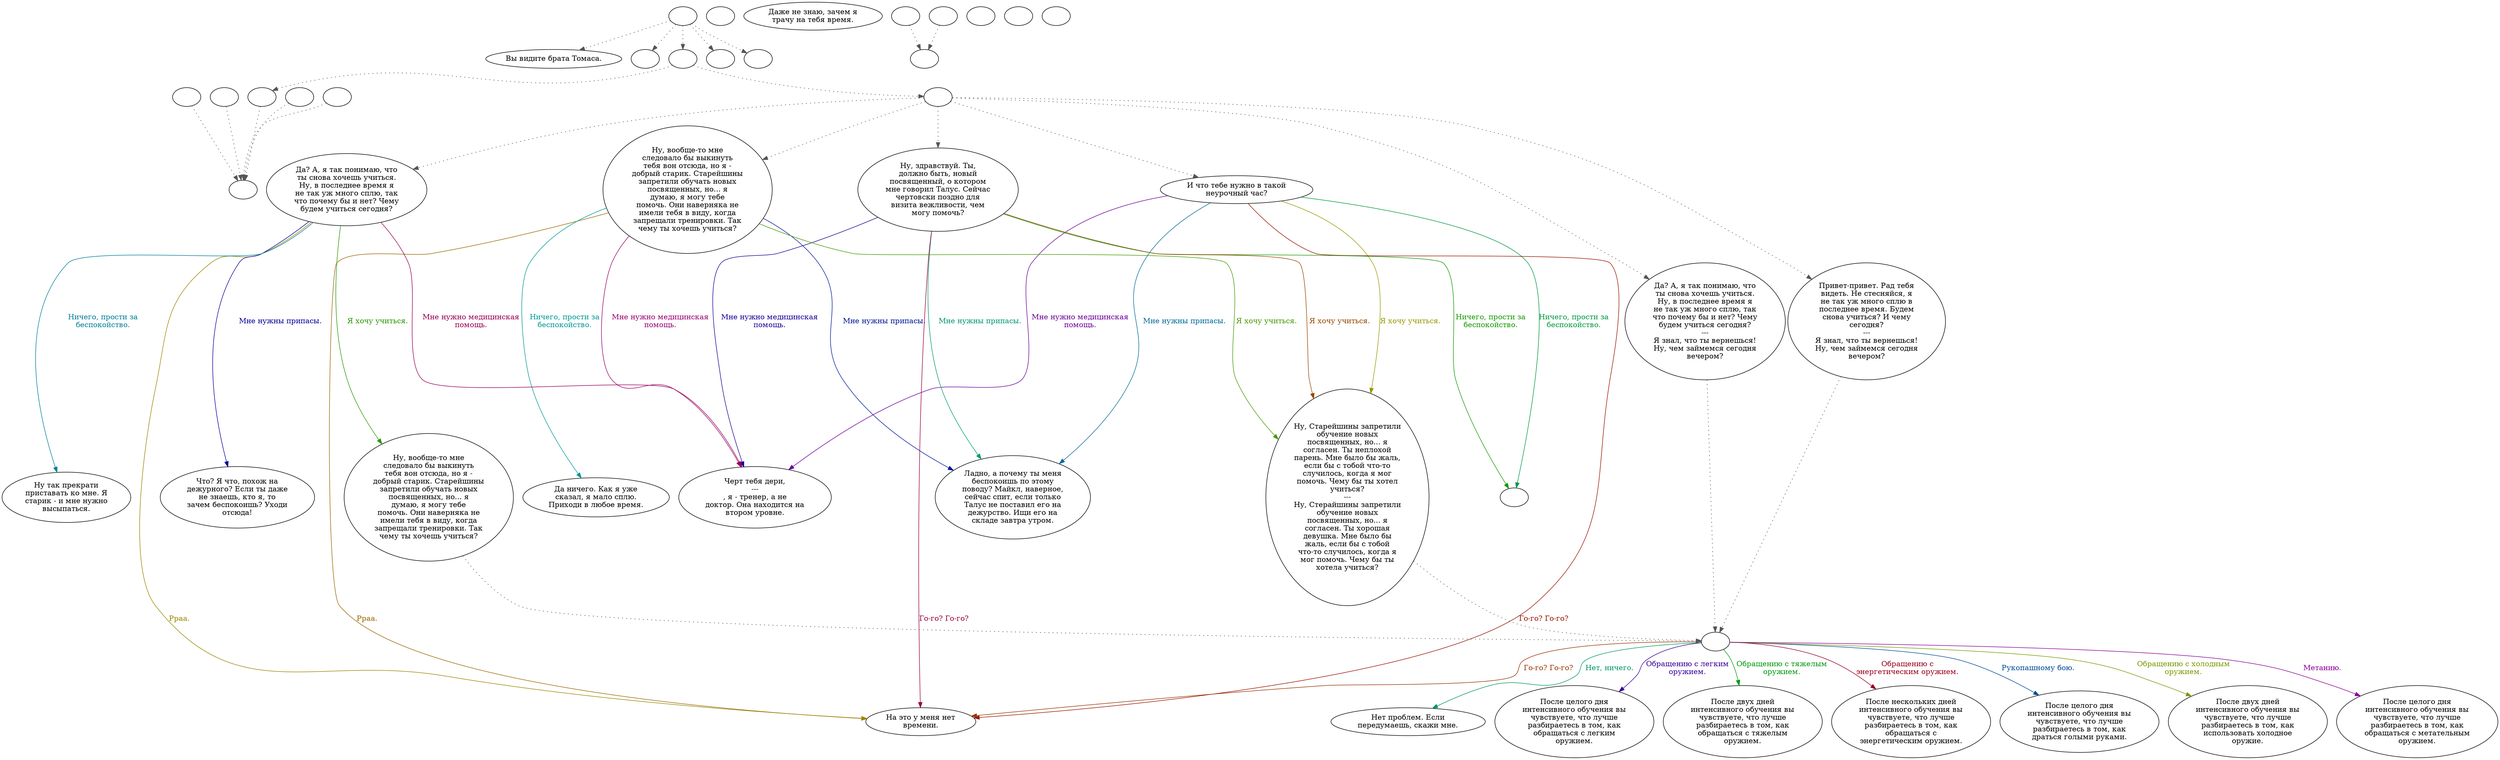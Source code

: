 digraph thomas2 {
  "start" [style=filled       fillcolor="#FFFFFF"       color="#000000"]
  "start" -> "look_at_p_proc" [style=dotted color="#555555"]
  "start" -> "pickup_p_proc" [style=dotted color="#555555"]
  "start" -> "talk_p_proc" [style=dotted color="#555555"]
  "start" -> "critter_p_proc" [style=dotted color="#555555"]
  "start" -> "destroy_p_proc" [style=dotted color="#555555"]
  "start" [label=""]
  "combat" [style=filled       fillcolor="#FFFFFF"       color="#000000"]
  "combat" [label=""]
  "critter_p_proc" [style=filled       fillcolor="#FFFFFF"       color="#000000"]
  "critter_p_proc" [label=""]
  "pickup_p_proc" [style=filled       fillcolor="#FFFFFF"       color="#000000"]
  "pickup_p_proc" [label=""]
  "talk_p_proc" [style=filled       fillcolor="#FFFFFF"       color="#000000"]
  "talk_p_proc" -> "get_reaction" [style=dotted color="#555555"]
  "talk_p_proc" -> "Do_Dialogue" [style=dotted color="#555555"]
  "talk_p_proc" [label=""]
  "destroy_p_proc" [style=filled       fillcolor="#FFFFFF"       color="#000000"]
  "destroy_p_proc" [label=""]
  "look_at_p_proc" [style=filled       fillcolor="#FFFFFF"       color="#000000"]
  "look_at_p_proc" [label="Вы видите брата Томаса."]
  "Do_Dialogue" [style=filled       fillcolor="#FFFFFF"       color="#000000"]
  "Do_Dialogue" -> "thomas01" [style=dotted color="#555555"]
  "Do_Dialogue" -> "thomas00" [style=dotted color="#555555"]
  "Do_Dialogue" -> "thomas09" [style=dotted color="#555555"]
  "Do_Dialogue" -> "thomas08" [style=dotted color="#555555"]
  "Do_Dialogue" -> "thomas20" [style=dotted color="#555555"]
  "Do_Dialogue" -> "thomas19" [style=dotted color="#555555"]
  "Do_Dialogue" [label=""]
  "thomasend" [style=filled       fillcolor="#FFFFFF"       color="#000000"]
  "thomasend" [label=""]
  "thomas00" [style=filled       fillcolor="#FFFFFF"       color="#000000"]
  "thomas00" [label="Ну, здравствуй. Ты,\nдолжно быть, новый\nпосвященный, о котором\nмне говорил Талус. Сейчас\nчертовски поздно для\nвизита вежливости, чем\nмогу помочь?"]
  "thomas00" -> "thomas05" [label="Мне нужны припасы." color="#009974" fontcolor="#009974"]
  "thomas00" -> "thomas06" [label="Я хочу учиться." color="#994700" fontcolor="#994700"]
  "thomas00" -> "thomas04" [label="Мне нужно медицинская\nпомощь." color="#1B0099" fontcolor="#1B0099"]
  "thomas00" -> "thomasend" [label="Ничего, прости за\nбеспокойство." color="#129900" fontcolor="#129900"]
  "thomas00" -> "thomas02" [label="Го-го? Го-го?" color="#99003F" fontcolor="#99003F"]
  "thomas01" [style=filled       fillcolor="#FFFFFF"       color="#000000"]
  "thomas01" [label="И что тебе нужно в такой\nнеурочный час?"]
  "thomas01" -> "thomas05" [label="Мне нужны припасы." color="#006B99" fontcolor="#006B99"]
  "thomas01" -> "thomas06" [label="Я хочу учиться." color="#989900" fontcolor="#989900"]
  "thomas01" -> "thomas04" [label="Мне нужно медицинская\nпомощь." color="#6D0099" fontcolor="#6D0099"]
  "thomas01" -> "thomasend" [label="Ничего, прости за\nбеспокойство." color="#009941" fontcolor="#009941"]
  "thomas01" -> "thomas02" [label="Го-го? Го-го?" color="#991400" fontcolor="#991400"]
  "thomas02" [style=filled       fillcolor="#FFFFFF"       color="#000000"]
  "thomas02" [label="На это у меня нет\nвремени."]
  "thomas03" [style=filled       fillcolor="#FFFFFF"       color="#000000"]
  "thomas03" [label="Что? Я что, похож на\nдежурного? Если ты даже\nне знаешь, кто я, то\nзачем беспокоишь? Уходи\nотсюда!"]
  "thomas04" [style=filled       fillcolor="#FFFFFF"       color="#000000"]
  "thomas04" [label="Черт тебя дери,\n---\n, я - тренер, а не\nдоктор. Она находится на\nвтором уровне."]
  "thomas05" [style=filled       fillcolor="#FFFFFF"       color="#000000"]
  "thomas05" [label="Ладно, а почему ты меня\nбеспокоишь по этому\nповоду? Майкл, наверное,\nсейчас спит, если только\nТалус не поставил его на\nдежурство. Ищи его на\nскладе завтра утром."]
  "thomas06" [style=filled       fillcolor="#FFFFFF"       color="#000000"]
  "thomas06" -> "thomas10" [style=dotted color="#555555"]
  "thomas06" [label="Ну, Старейшины запретили\nобучение новых\nпосвященных, но... я\nсогласен. Ты неплохой\nпарень. Мне было бы жаль,\nесли бы с тобой что-то\nслучилось, когда я мог\nпомочь. Чему бы ты хотел\nучиться?\n---\nНу, Стерайшины запретили\nобучение новых\nпосвященных, но... я\nсогласен. Ты хорошая\nдевушка. Мне было бы\nжаль, если бы с тобой\nчто-то случилось, когда я\nмог помочь. Чему бы ты\nхотела учиться?"]
  "thomas07" [style=filled       fillcolor="#FFFFFF"       color="#000000"]
  "thomas07" -> "thomas10" [style=dotted color="#555555"]
  "thomas07" [label="Ну, вообще-то мне\nследовало бы выкинуть\nтебя вон отсюда, но я -\nдобрый старик. Старейшины\nзапретили обучать новых\nпосвященных, но... я\nдумаю, я могу тебе\nпомочь. Они наверняка не\nимели тебя в виду, когда\nзапрещали тренировки. Так\nчему ты хочешь учиться?"]
  "thomas08" [style=filled       fillcolor="#FFFFFF"       color="#000000"]
  "thomas08" -> "thomas10" [style=dotted color="#555555"]
  "thomas08" [label="Привет-привет. Рад тебя\nвидеть. Не стесняйся, я\nне так уж много сплю в\nпоследнее время. Будем\nснова учиться? И чему\nсегодня?\n---\nЯ знал, что ты вернешься!\nНу, чем займемся сегодня\nвечером?"]
  "thomas09" [style=filled       fillcolor="#FFFFFF"       color="#000000"]
  "thomas09" [label="Ну, вообще-то мне\nследовало бы выкинуть\nтебя вон отсюда, но я -\nдобрый старик. Старейшины\nзапретили обучать новых\nпосвященных, но... я\nдумаю, я могу тебе\nпомочь. Они наверняка не\nимели тебя в виду, когда\nзапрещали тренировки. Так\nчему ты хочешь учиться?"]
  "thomas09" -> "thomas05" [label="Мне нужны припасы." color="#001999" fontcolor="#001999"]
  "thomas09" -> "thomas06" [label="Я хочу учиться." color="#459900" fontcolor="#459900"]
  "thomas09" -> "thomas04" [label="Мне нужно медицинская\nпомощь." color="#990072" fontcolor="#990072"]
  "thomas09" -> "thomas21" [label="Ничего, прости за\nбеспокойство." color="#009993" fontcolor="#009993"]
  "thomas09" -> "thomas02" [label="Рраа." color="#996700" fontcolor="#996700"]
  "thomas10" [style=filled       fillcolor="#FFFFFF"       color="#000000"]
  "thomas10" [label=""]
  "thomas10" -> "thomas11" [label="Обращению с легким\nоружием." color="#3A0099" fontcolor="#3A0099"]
  "thomas10" -> "thomas12" [label="Обращению с тяжелым\nоружием." color="#00990E" fontcolor="#00990E"]
  "thomas10" -> "thomas13" [label="Обращению с\nэнергетическим оружием." color="#99001F" fontcolor="#99001F"]
  "thomas10" -> "thomas14" [label="Рукопашному бою." color="#004C99" fontcolor="#004C99"]
  "thomas10" -> "thomas15" [label="Обращению с холодным\nоружием." color="#789900" fontcolor="#789900"]
  "thomas10" -> "thomas16" [label="Метанию." color="#8D0099" fontcolor="#8D0099"]
  "thomas10" -> "thomas17" [label="Нет, ничего." color="#009960" fontcolor="#009960"]
  "thomas10" -> "thomas02" [label="Го-го? Го-го?" color="#993400" fontcolor="#993400"]
  "thomas11" [style=filled       fillcolor="#FFFFFF"       color="#000000"]
  "thomas11" [label="После целого дня\nинтенсивного обучения вы\nчувствуете, что лучше\nразбираетесь в том, как\nобращаться с легким\nоружием."]
  "thomas12" [style=filled       fillcolor="#FFFFFF"       color="#000000"]
  "thomas12" [label="После двух дней\nинтенсивного обучения вы\nчувствуете, что лучше\nразбираетесь в том, как\nобращаться с тяжелым\nоружием."]
  "thomas13" [style=filled       fillcolor="#FFFFFF"       color="#000000"]
  "thomas13" [label="После нескольких дней\nинтенсивного обучения вы\nчувствуете, что лучше\nразбираетесь в том, как\nобращаться с\nэнергетическим оружием."]
  "thomas14" [style=filled       fillcolor="#FFFFFF"       color="#000000"]
  "thomas14" [label="После целого дня\nинтенсивного обучения вы\nчувствуете, что лучше\nразбираетесь в том, как\nдраться голыми руками."]
  "thomas15" [style=filled       fillcolor="#FFFFFF"       color="#000000"]
  "thomas15" [label="После двух дней\nинтенсивного обучения вы\nчувствуете, что лучше\nразбираетесь в том, как\nиспользовать холодное\nоружие."]
  "thomas16" [style=filled       fillcolor="#FFFFFF"       color="#000000"]
  "thomas16" [label="После целого дня\nинтенсивного обучения вы\nчувствуете, что лучше\nразбираетесь в том, как\nобращаться с метательным\nоружием."]
  "thomas17" [style=filled       fillcolor="#FFFFFF"       color="#000000"]
  "thomas17" [label="Нет проблем. Если\nпередумаешь, скажи мне."]
  "thomas18" [style=filled       fillcolor="#FFFFFF"       color="#000000"]
  "thomas18" [label="Даже не знаю, зачем я\nтрачу на тебя время."]
  "thomas19" [style=filled       fillcolor="#FFFFFF"       color="#000000"]
  "thomas19" -> "thomas10" [style=dotted color="#555555"]
  "thomas19" [label="Да? А, я так понимаю, что\nты снова хочешь учиться.\nНу, в последнее время я\nне так уж много сплю, так\nчто почему бы и нет? Чему\nбудем учиться сегодня?\n---\nЯ знал, что ты вернешься!\nНу, чем займемся сегодня\nвечером?"]
  "thomas20" [style=filled       fillcolor="#FFFFFF"       color="#000000"]
  "thomas20" [label="Да? А, я так понимаю, что\nты снова хочешь учиться.\nНу, в последнее время я\nне так уж много сплю, так\nчто почему бы и нет? Чему\nбудем учиться сегодня?"]
  "thomas20" -> "thomas03" [label="Мне нужны припасы." color="#070099" fontcolor="#070099"]
  "thomas20" -> "thomas07" [label="Я хочу учиться." color="#269900" fontcolor="#269900"]
  "thomas20" -> "thomas04" [label="Мне нужно медицинская\nпомощь." color="#990052" fontcolor="#990052"]
  "thomas20" -> "thomas22" [label="Ничего, прости за\nбеспокойство." color="#007F99" fontcolor="#007F99"]
  "thomas20" -> "thomas02" [label="Рраа." color="#998600" fontcolor="#998600"]
  "thomas21" [style=filled       fillcolor="#FFFFFF"       color="#000000"]
  "thomas21" [label="Да ничего. Как я уже\nсказал, я мало сплю.\nПриходи в любое время."]
  "thomas22" [style=filled       fillcolor="#FFFFFF"       color="#000000"]
  "thomas22" [label="Ну так прекрати\nприставать ко мне. Я\nстарик - и мне нужно\nвысыпаться."]
  "get_reaction" [style=filled       fillcolor="#FFFFFF"       color="#000000"]
  "get_reaction" -> "ReactToLevel" [style=dotted color="#555555"]
  "get_reaction" [label=""]
  "ReactToLevel" [style=filled       fillcolor="#FFFFFF"       color="#000000"]
  "ReactToLevel" [label=""]
  "LevelToReact" [style=filled       fillcolor="#FFFFFF"       color="#000000"]
  "LevelToReact" [label=""]
  "UpReact" [style=filled       fillcolor="#FFFFFF"       color="#000000"]
  "UpReact" -> "ReactToLevel" [style=dotted color="#555555"]
  "UpReact" [label=""]
  "DownReact" [style=filled       fillcolor="#FFFFFF"       color="#000000"]
  "DownReact" -> "ReactToLevel" [style=dotted color="#555555"]
  "DownReact" [label=""]
  "BottomReact" [style=filled       fillcolor="#FFFFFF"       color="#000000"]
  "BottomReact" [label=""]
  "TopReact" [style=filled       fillcolor="#FFFFFF"       color="#000000"]
  "TopReact" [label=""]
  "BigUpReact" [style=filled       fillcolor="#FFFFFF"       color="#000000"]
  "BigUpReact" -> "ReactToLevel" [style=dotted color="#555555"]
  "BigUpReact" [label=""]
  "BigDownReact" [style=filled       fillcolor="#FFFFFF"       color="#000000"]
  "BigDownReact" -> "ReactToLevel" [style=dotted color="#555555"]
  "BigDownReact" [label=""]
  "UpReactLevel" [style=filled       fillcolor="#FFFFFF"       color="#000000"]
  "UpReactLevel" -> "LevelToReact" [style=dotted color="#555555"]
  "UpReactLevel" [label=""]
  "DownReactLevel" [style=filled       fillcolor="#FFFFFF"       color="#000000"]
  "DownReactLevel" -> "LevelToReact" [style=dotted color="#555555"]
  "DownReactLevel" [label=""]
  "Goodbyes" [style=filled       fillcolor="#FFFFFF"       color="#000000"]
  "Goodbyes" [label=""]
}